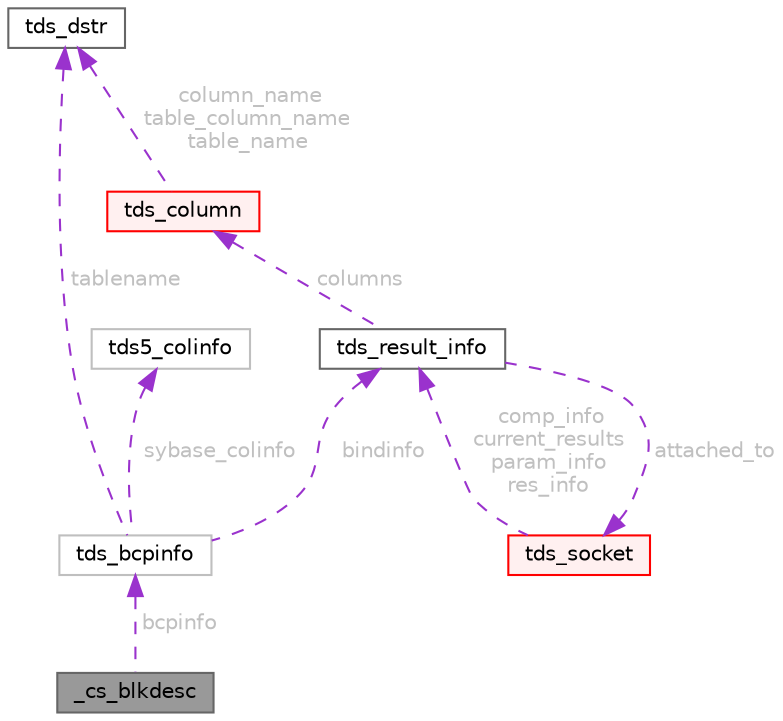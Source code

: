 digraph "_cs_blkdesc"
{
 // LATEX_PDF_SIZE
  bgcolor="transparent";
  edge [fontname=Helvetica,fontsize=10,labelfontname=Helvetica,labelfontsize=10];
  node [fontname=Helvetica,fontsize=10,shape=box,height=0.2,width=0.4];
  Node1 [id="Node000001",label="_cs_blkdesc",height=0.2,width=0.4,color="gray40", fillcolor="grey60", style="filled", fontcolor="black",tooltip=" "];
  Node2 -> Node1 [id="edge1_Node000001_Node000002",dir="back",color="darkorchid3",style="dashed",tooltip=" ",label=" bcpinfo",fontcolor="grey" ];
  Node2 [id="Node000002",label="tds_bcpinfo",height=0.2,width=0.4,color="grey75", fillcolor="white", style="filled",URL="$a01314.html",tooltip=" "];
  Node3 -> Node2 [id="edge2_Node000002_Node000003",dir="back",color="darkorchid3",style="dashed",tooltip=" ",label=" tablename",fontcolor="grey" ];
  Node3 [id="Node000003",label="tds_dstr",height=0.2,width=0.4,color="gray40", fillcolor="white", style="filled",URL="$a01354.html",tooltip="Structure to hold a string."];
  Node4 -> Node2 [id="edge3_Node000002_Node000004",dir="back",color="darkorchid3",style="dashed",tooltip=" ",label=" bindinfo",fontcolor="grey" ];
  Node4 [id="Node000004",label="tds_result_info",height=0.2,width=0.4,color="gray40", fillcolor="white", style="filled",URL="$a01238.html",tooltip="Hold information for any results."];
  Node5 -> Node4 [id="edge4_Node000004_Node000005",dir="back",color="darkorchid3",style="dashed",tooltip=" ",label=" columns",fontcolor="grey" ];
  Node5 [id="Node000005",label="tds_column",height=0.2,width=0.4,color="red", fillcolor="#FFF0F0", style="filled",URL="$a01230.html",tooltip="Metadata about columns in regular and compute rows."];
  Node3 -> Node5 [id="edge5_Node000005_Node000003",dir="back",color="darkorchid3",style="dashed",tooltip=" ",label=" column_name\ntable_column_name\ntable_name",fontcolor="grey" ];
  Node12 -> Node4 [id="edge6_Node000004_Node000012",dir="back",color="darkorchid3",style="dashed",tooltip=" ",label=" attached_to",fontcolor="grey" ];
  Node12 [id="Node000012",label="tds_socket",height=0.2,width=0.4,color="red", fillcolor="#FFF0F0", style="filled",URL="$a01290.html",tooltip="Information for a server connection."];
  Node4 -> Node12 [id="edge7_Node000012_Node000004",dir="back",color="darkorchid3",style="dashed",tooltip=" ",label=" comp_info\ncurrent_results\nparam_info\nres_info",fontcolor="grey" ];
  Node26 -> Node2 [id="edge8_Node000002_Node000026",dir="back",color="darkorchid3",style="dashed",tooltip=" ",label=" sybase_colinfo",fontcolor="grey" ];
  Node26 [id="Node000026",label="tds5_colinfo",height=0.2,width=0.4,color="grey75", fillcolor="white", style="filled",URL="$a01310.html",tooltip=" "];
}
